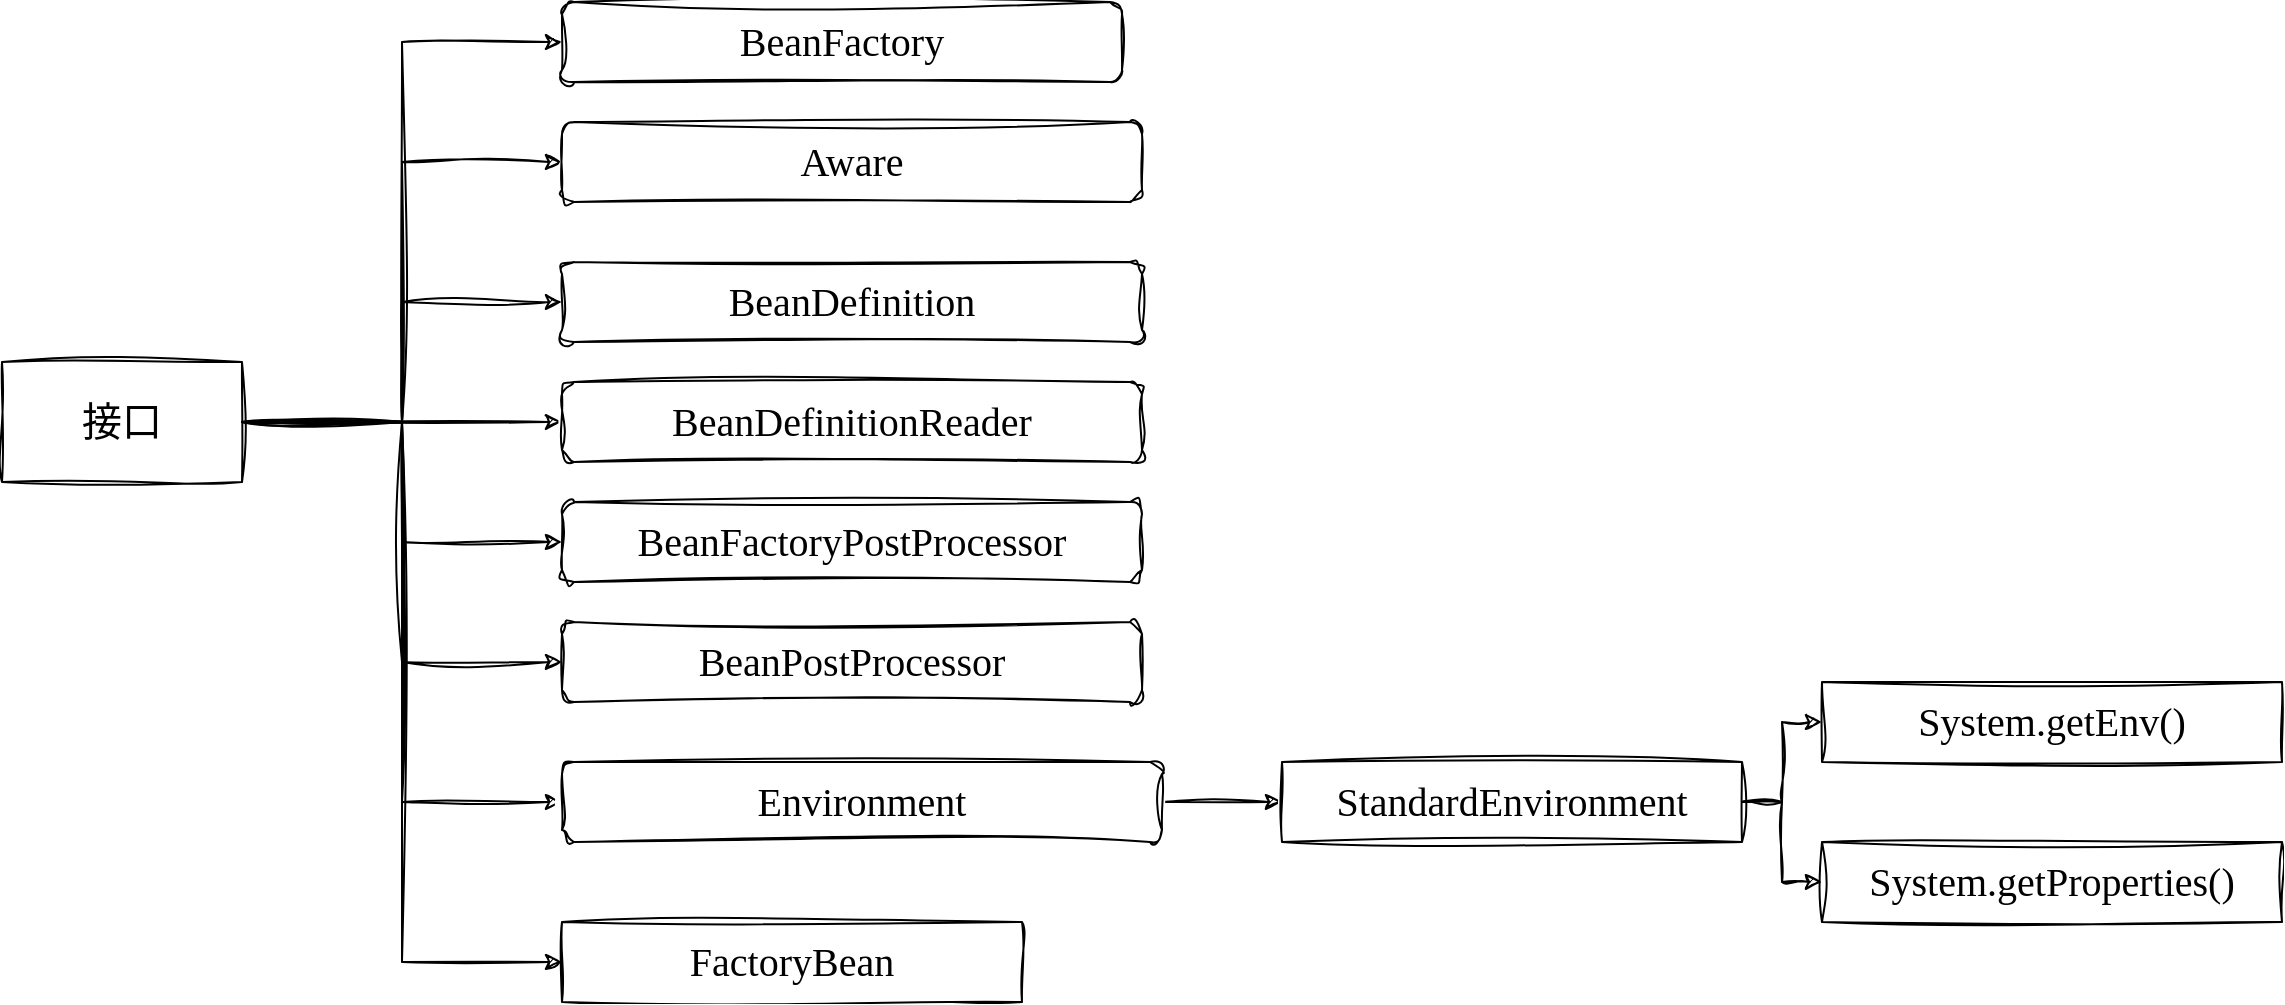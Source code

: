 <mxfile version="21.0.6" type="github">
  <diagram id="CLRV9togOxiYNfg2LU6Z" name="第 1 页">
    <mxGraphModel dx="1434" dy="756" grid="1" gridSize="10" guides="1" tooltips="1" connect="1" arrows="1" fold="1" page="1" pageScale="1" pageWidth="827" pageHeight="1169" math="0" shadow="0">
      <root>
        <mxCell id="0" />
        <mxCell id="1" parent="0" />
        <mxCell id="pm676ZR5irx6sTgRN4XC-11" style="edgeStyle=orthogonalEdgeStyle;rounded=0;sketch=1;hachureGap=4;jiggle=2;curveFitting=1;orthogonalLoop=1;jettySize=auto;html=1;exitX=1;exitY=0.5;exitDx=0;exitDy=0;entryX=0;entryY=0.5;entryDx=0;entryDy=0;fontFamily=Architects Daughter;fontSource=https%3A%2F%2Ffonts.googleapis.com%2Fcss%3Ffamily%3DArchitects%2BDaughter;fontSize=16;" edge="1" parent="1" source="bvJY64Ip-EKWP1APRRWV-1" target="pm676ZR5irx6sTgRN4XC-1">
          <mxGeometry relative="1" as="geometry" />
        </mxCell>
        <mxCell id="pm676ZR5irx6sTgRN4XC-12" style="edgeStyle=orthogonalEdgeStyle;rounded=0;sketch=1;hachureGap=4;jiggle=2;curveFitting=1;orthogonalLoop=1;jettySize=auto;html=1;exitX=1;exitY=0.5;exitDx=0;exitDy=0;entryX=0;entryY=0.5;entryDx=0;entryDy=0;fontFamily=Architects Daughter;fontSource=https%3A%2F%2Ffonts.googleapis.com%2Fcss%3Ffamily%3DArchitects%2BDaughter;fontSize=16;" edge="1" parent="1" source="bvJY64Ip-EKWP1APRRWV-1" target="pm676ZR5irx6sTgRN4XC-2">
          <mxGeometry relative="1" as="geometry" />
        </mxCell>
        <mxCell id="pm676ZR5irx6sTgRN4XC-13" style="edgeStyle=orthogonalEdgeStyle;rounded=0;sketch=1;hachureGap=4;jiggle=2;curveFitting=1;orthogonalLoop=1;jettySize=auto;html=1;exitX=1;exitY=0.5;exitDx=0;exitDy=0;entryX=0;entryY=0.5;entryDx=0;entryDy=0;fontFamily=Architects Daughter;fontSource=https%3A%2F%2Ffonts.googleapis.com%2Fcss%3Ffamily%3DArchitects%2BDaughter;fontSize=16;" edge="1" parent="1" source="bvJY64Ip-EKWP1APRRWV-1" target="pm676ZR5irx6sTgRN4XC-3">
          <mxGeometry relative="1" as="geometry" />
        </mxCell>
        <mxCell id="pm676ZR5irx6sTgRN4XC-14" style="edgeStyle=orthogonalEdgeStyle;rounded=0;sketch=1;hachureGap=4;jiggle=2;curveFitting=1;orthogonalLoop=1;jettySize=auto;html=1;exitX=1;exitY=0.5;exitDx=0;exitDy=0;entryX=0;entryY=0.5;entryDx=0;entryDy=0;fontFamily=Architects Daughter;fontSource=https%3A%2F%2Ffonts.googleapis.com%2Fcss%3Ffamily%3DArchitects%2BDaughter;fontSize=16;" edge="1" parent="1" source="bvJY64Ip-EKWP1APRRWV-1" target="pm676ZR5irx6sTgRN4XC-4">
          <mxGeometry relative="1" as="geometry" />
        </mxCell>
        <mxCell id="pm676ZR5irx6sTgRN4XC-15" style="edgeStyle=orthogonalEdgeStyle;rounded=0;sketch=1;hachureGap=4;jiggle=2;curveFitting=1;orthogonalLoop=1;jettySize=auto;html=1;exitX=1;exitY=0.5;exitDx=0;exitDy=0;entryX=0;entryY=0.5;entryDx=0;entryDy=0;fontFamily=Architects Daughter;fontSource=https%3A%2F%2Ffonts.googleapis.com%2Fcss%3Ffamily%3DArchitects%2BDaughter;fontSize=16;" edge="1" parent="1" source="bvJY64Ip-EKWP1APRRWV-1" target="pm676ZR5irx6sTgRN4XC-5">
          <mxGeometry relative="1" as="geometry" />
        </mxCell>
        <mxCell id="pm676ZR5irx6sTgRN4XC-16" style="edgeStyle=orthogonalEdgeStyle;rounded=0;sketch=1;hachureGap=4;jiggle=2;curveFitting=1;orthogonalLoop=1;jettySize=auto;html=1;exitX=1;exitY=0.5;exitDx=0;exitDy=0;entryX=0;entryY=0.5;entryDx=0;entryDy=0;fontFamily=Architects Daughter;fontSource=https%3A%2F%2Ffonts.googleapis.com%2Fcss%3Ffamily%3DArchitects%2BDaughter;fontSize=16;" edge="1" parent="1" source="bvJY64Ip-EKWP1APRRWV-1" target="pm676ZR5irx6sTgRN4XC-6">
          <mxGeometry relative="1" as="geometry" />
        </mxCell>
        <mxCell id="pm676ZR5irx6sTgRN4XC-17" style="edgeStyle=orthogonalEdgeStyle;rounded=0;sketch=1;hachureGap=4;jiggle=2;curveFitting=1;orthogonalLoop=1;jettySize=auto;html=1;exitX=1;exitY=0.5;exitDx=0;exitDy=0;entryX=0;entryY=0.5;entryDx=0;entryDy=0;fontFamily=Architects Daughter;fontSource=https%3A%2F%2Ffonts.googleapis.com%2Fcss%3Ffamily%3DArchitects%2BDaughter;fontSize=16;" edge="1" parent="1" source="bvJY64Ip-EKWP1APRRWV-1" target="pm676ZR5irx6sTgRN4XC-7">
          <mxGeometry relative="1" as="geometry" />
        </mxCell>
        <mxCell id="pm676ZR5irx6sTgRN4XC-22" style="edgeStyle=orthogonalEdgeStyle;rounded=0;sketch=1;hachureGap=4;jiggle=2;curveFitting=1;orthogonalLoop=1;jettySize=auto;html=1;exitX=1;exitY=0.5;exitDx=0;exitDy=0;entryX=0;entryY=0.5;entryDx=0;entryDy=0;fontFamily=Architects Daughter;fontSource=https%3A%2F%2Ffonts.googleapis.com%2Fcss%3Ffamily%3DArchitects%2BDaughter;fontSize=16;" edge="1" parent="1" source="bvJY64Ip-EKWP1APRRWV-1" target="pm676ZR5irx6sTgRN4XC-21">
          <mxGeometry relative="1" as="geometry" />
        </mxCell>
        <mxCell id="bvJY64Ip-EKWP1APRRWV-1" value="接口" style="rounded=0;whiteSpace=wrap;html=1;sketch=1;hachureGap=4;jiggle=2;curveFitting=1;fontFamily=Architects Daughter;fontSource=https%3A%2F%2Ffonts.googleapis.com%2Fcss%3Ffamily%3DArchitects%2BDaughter;fontSize=20;" parent="1" vertex="1">
          <mxGeometry x="60" y="620" width="120" height="60" as="geometry" />
        </mxCell>
        <mxCell id="pm676ZR5irx6sTgRN4XC-1" value="&lt;font face=&quot;Comic Sans MS&quot;&gt;BeanFactory&lt;/font&gt;" style="rounded=1;whiteSpace=wrap;html=1;sketch=1;hachureGap=4;jiggle=2;curveFitting=1;fontFamily=Architects Daughter;fontSource=https%3A%2F%2Ffonts.googleapis.com%2Fcss%3Ffamily%3DArchitects%2BDaughter;fontSize=20;" vertex="1" parent="1">
          <mxGeometry x="340" y="440" width="280" height="40" as="geometry" />
        </mxCell>
        <mxCell id="pm676ZR5irx6sTgRN4XC-2" value="&lt;font face=&quot;Comic Sans MS&quot;&gt;Aware&lt;/font&gt;" style="rounded=1;whiteSpace=wrap;html=1;sketch=1;hachureGap=4;jiggle=2;curveFitting=1;fontFamily=Architects Daughter;fontSource=https%3A%2F%2Ffonts.googleapis.com%2Fcss%3Ffamily%3DArchitects%2BDaughter;fontSize=20;" vertex="1" parent="1">
          <mxGeometry x="340" y="500" width="290" height="40" as="geometry" />
        </mxCell>
        <mxCell id="pm676ZR5irx6sTgRN4XC-3" value="&lt;font face=&quot;Comic Sans MS&quot;&gt;BeanDefinition&lt;/font&gt;" style="rounded=1;whiteSpace=wrap;html=1;sketch=1;hachureGap=4;jiggle=2;curveFitting=1;fontFamily=Architects Daughter;fontSource=https%3A%2F%2Ffonts.googleapis.com%2Fcss%3Ffamily%3DArchitects%2BDaughter;fontSize=20;" vertex="1" parent="1">
          <mxGeometry x="340" y="570" width="290" height="40" as="geometry" />
        </mxCell>
        <mxCell id="pm676ZR5irx6sTgRN4XC-4" value="&lt;font face=&quot;Comic Sans MS&quot;&gt;BeanDefinitionReader&lt;/font&gt;" style="rounded=1;whiteSpace=wrap;html=1;sketch=1;hachureGap=4;jiggle=2;curveFitting=1;fontFamily=Architects Daughter;fontSource=https%3A%2F%2Ffonts.googleapis.com%2Fcss%3Ffamily%3DArchitects%2BDaughter;fontSize=20;" vertex="1" parent="1">
          <mxGeometry x="340" y="630" width="290" height="40" as="geometry" />
        </mxCell>
        <mxCell id="pm676ZR5irx6sTgRN4XC-5" value="&lt;font face=&quot;Comic Sans MS&quot;&gt;BeanFactoryPostProcessor&lt;/font&gt;" style="rounded=1;whiteSpace=wrap;html=1;sketch=1;hachureGap=4;jiggle=2;curveFitting=1;fontFamily=Architects Daughter;fontSource=https%3A%2F%2Ffonts.googleapis.com%2Fcss%3Ffamily%3DArchitects%2BDaughter;fontSize=20;" vertex="1" parent="1">
          <mxGeometry x="340" y="690" width="290" height="40" as="geometry" />
        </mxCell>
        <mxCell id="pm676ZR5irx6sTgRN4XC-6" value="&lt;font face=&quot;Comic Sans MS&quot;&gt;BeanPostProcessor&lt;/font&gt;" style="rounded=1;whiteSpace=wrap;html=1;sketch=1;hachureGap=4;jiggle=2;curveFitting=1;fontFamily=Architects Daughter;fontSource=https%3A%2F%2Ffonts.googleapis.com%2Fcss%3Ffamily%3DArchitects%2BDaughter;fontSize=20;" vertex="1" parent="1">
          <mxGeometry x="340" y="750" width="290" height="40" as="geometry" />
        </mxCell>
        <mxCell id="pm676ZR5irx6sTgRN4XC-18" style="edgeStyle=orthogonalEdgeStyle;rounded=0;sketch=1;hachureGap=4;jiggle=2;curveFitting=1;orthogonalLoop=1;jettySize=auto;html=1;exitX=1;exitY=0.5;exitDx=0;exitDy=0;entryX=0;entryY=0.5;entryDx=0;entryDy=0;fontFamily=Architects Daughter;fontSource=https%3A%2F%2Ffonts.googleapis.com%2Fcss%3Ffamily%3DArchitects%2BDaughter;fontSize=16;" edge="1" parent="1" source="pm676ZR5irx6sTgRN4XC-7" target="pm676ZR5irx6sTgRN4XC-8">
          <mxGeometry relative="1" as="geometry" />
        </mxCell>
        <mxCell id="pm676ZR5irx6sTgRN4XC-7" value="&lt;font face=&quot;Comic Sans MS&quot;&gt;Environment&lt;/font&gt;" style="rounded=1;whiteSpace=wrap;html=1;sketch=1;hachureGap=4;jiggle=2;curveFitting=1;fontFamily=Architects Daughter;fontSource=https%3A%2F%2Ffonts.googleapis.com%2Fcss%3Ffamily%3DArchitects%2BDaughter;fontSize=20;" vertex="1" parent="1">
          <mxGeometry x="340" y="820" width="300" height="40" as="geometry" />
        </mxCell>
        <mxCell id="pm676ZR5irx6sTgRN4XC-19" style="edgeStyle=orthogonalEdgeStyle;rounded=0;sketch=1;hachureGap=4;jiggle=2;curveFitting=1;orthogonalLoop=1;jettySize=auto;html=1;exitX=1;exitY=0.5;exitDx=0;exitDy=0;entryX=0;entryY=0.5;entryDx=0;entryDy=0;fontFamily=Architects Daughter;fontSource=https%3A%2F%2Ffonts.googleapis.com%2Fcss%3Ffamily%3DArchitects%2BDaughter;fontSize=16;" edge="1" parent="1" source="pm676ZR5irx6sTgRN4XC-8" target="pm676ZR5irx6sTgRN4XC-9">
          <mxGeometry relative="1" as="geometry" />
        </mxCell>
        <mxCell id="pm676ZR5irx6sTgRN4XC-20" style="edgeStyle=orthogonalEdgeStyle;rounded=0;sketch=1;hachureGap=4;jiggle=2;curveFitting=1;orthogonalLoop=1;jettySize=auto;html=1;exitX=1;exitY=0.5;exitDx=0;exitDy=0;entryX=0;entryY=0.5;entryDx=0;entryDy=0;fontFamily=Architects Daughter;fontSource=https%3A%2F%2Ffonts.googleapis.com%2Fcss%3Ffamily%3DArchitects%2BDaughter;fontSize=16;" edge="1" parent="1" source="pm676ZR5irx6sTgRN4XC-8" target="pm676ZR5irx6sTgRN4XC-10">
          <mxGeometry relative="1" as="geometry" />
        </mxCell>
        <mxCell id="pm676ZR5irx6sTgRN4XC-8" value="&lt;font face=&quot;Comic Sans MS&quot;&gt;StandardEnvironment&lt;/font&gt;" style="rounded=0;whiteSpace=wrap;html=1;sketch=1;hachureGap=4;jiggle=2;curveFitting=1;fontFamily=Architects Daughter;fontSource=https%3A%2F%2Ffonts.googleapis.com%2Fcss%3Ffamily%3DArchitects%2BDaughter;fontSize=20;glass=0;shadow=0;" vertex="1" parent="1">
          <mxGeometry x="700" y="820" width="230" height="40" as="geometry" />
        </mxCell>
        <mxCell id="pm676ZR5irx6sTgRN4XC-9" value="&lt;font face=&quot;Comic Sans MS&quot;&gt;System.getEnv()&lt;/font&gt;" style="rounded=0;whiteSpace=wrap;html=1;sketch=1;hachureGap=4;jiggle=2;curveFitting=1;fontFamily=Architects Daughter;fontSource=https%3A%2F%2Ffonts.googleapis.com%2Fcss%3Ffamily%3DArchitects%2BDaughter;fontSize=20;glass=0;shadow=0;" vertex="1" parent="1">
          <mxGeometry x="970" y="780" width="230" height="40" as="geometry" />
        </mxCell>
        <mxCell id="pm676ZR5irx6sTgRN4XC-10" value="&lt;font face=&quot;Comic Sans MS&quot;&gt;System.getProperties()&lt;/font&gt;" style="rounded=0;whiteSpace=wrap;html=1;sketch=1;hachureGap=4;jiggle=2;curveFitting=1;fontFamily=Architects Daughter;fontSource=https%3A%2F%2Ffonts.googleapis.com%2Fcss%3Ffamily%3DArchitects%2BDaughter;fontSize=20;glass=0;shadow=0;" vertex="1" parent="1">
          <mxGeometry x="970" y="860" width="230" height="40" as="geometry" />
        </mxCell>
        <mxCell id="pm676ZR5irx6sTgRN4XC-21" value="&lt;font face=&quot;Comic Sans MS&quot;&gt;FactoryBean&lt;/font&gt;" style="rounded=0;whiteSpace=wrap;html=1;sketch=1;hachureGap=4;jiggle=2;curveFitting=1;fontFamily=Architects Daughter;fontSource=https%3A%2F%2Ffonts.googleapis.com%2Fcss%3Ffamily%3DArchitects%2BDaughter;fontSize=20;" vertex="1" parent="1">
          <mxGeometry x="340" y="900" width="230" height="40" as="geometry" />
        </mxCell>
      </root>
    </mxGraphModel>
  </diagram>
</mxfile>
